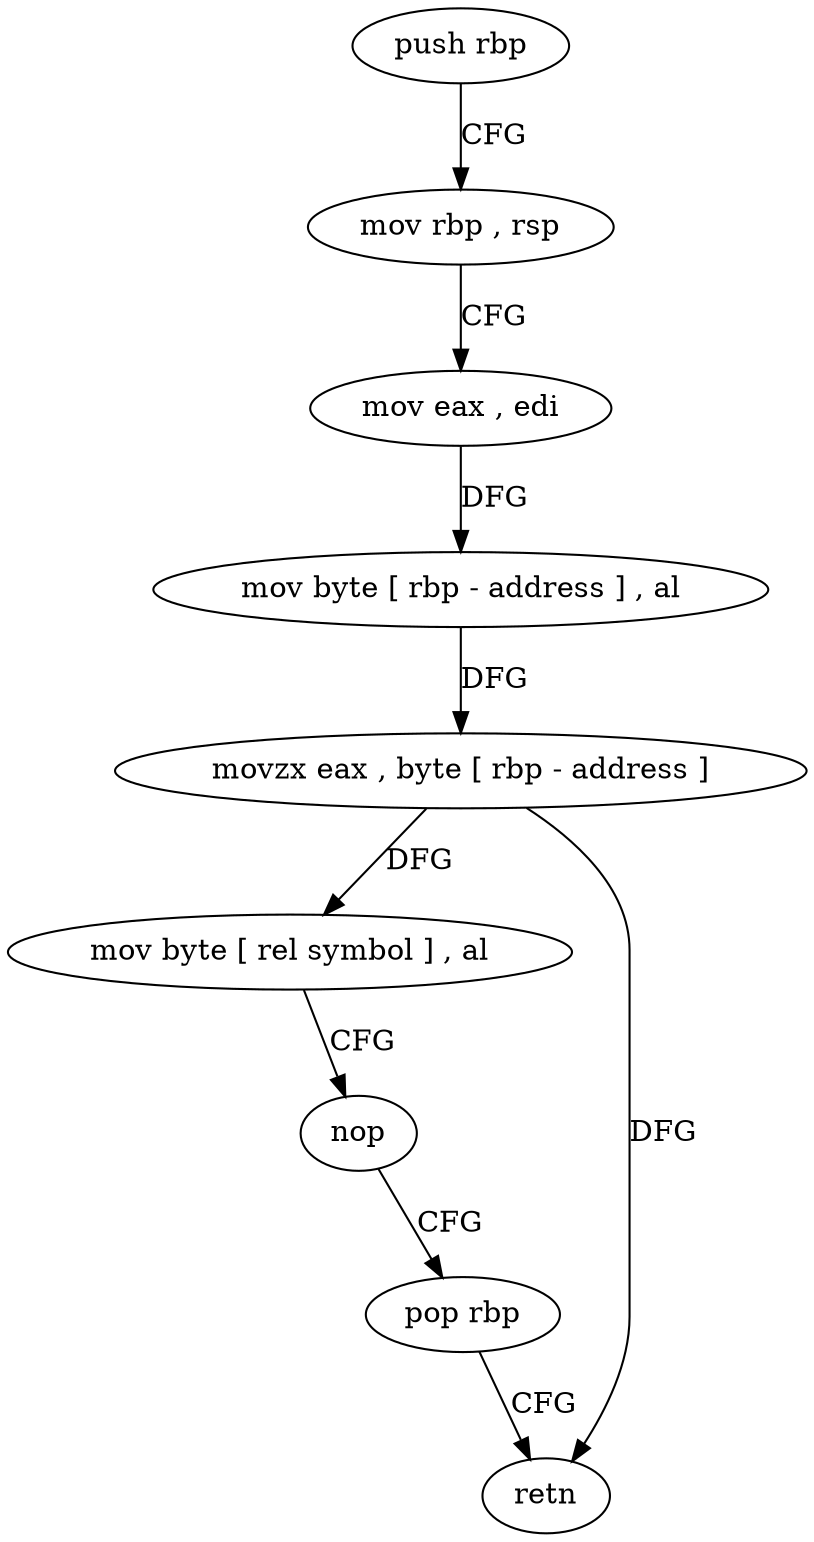 digraph "func" {
"4288919" [label = "push rbp" ]
"4288920" [label = "mov rbp , rsp" ]
"4288923" [label = "mov eax , edi" ]
"4288925" [label = "mov byte [ rbp - address ] , al" ]
"4288928" [label = "movzx eax , byte [ rbp - address ]" ]
"4288932" [label = "mov byte [ rel symbol ] , al" ]
"4288938" [label = "nop" ]
"4288939" [label = "pop rbp" ]
"4288940" [label = "retn" ]
"4288919" -> "4288920" [ label = "CFG" ]
"4288920" -> "4288923" [ label = "CFG" ]
"4288923" -> "4288925" [ label = "DFG" ]
"4288925" -> "4288928" [ label = "DFG" ]
"4288928" -> "4288932" [ label = "DFG" ]
"4288928" -> "4288940" [ label = "DFG" ]
"4288932" -> "4288938" [ label = "CFG" ]
"4288938" -> "4288939" [ label = "CFG" ]
"4288939" -> "4288940" [ label = "CFG" ]
}
